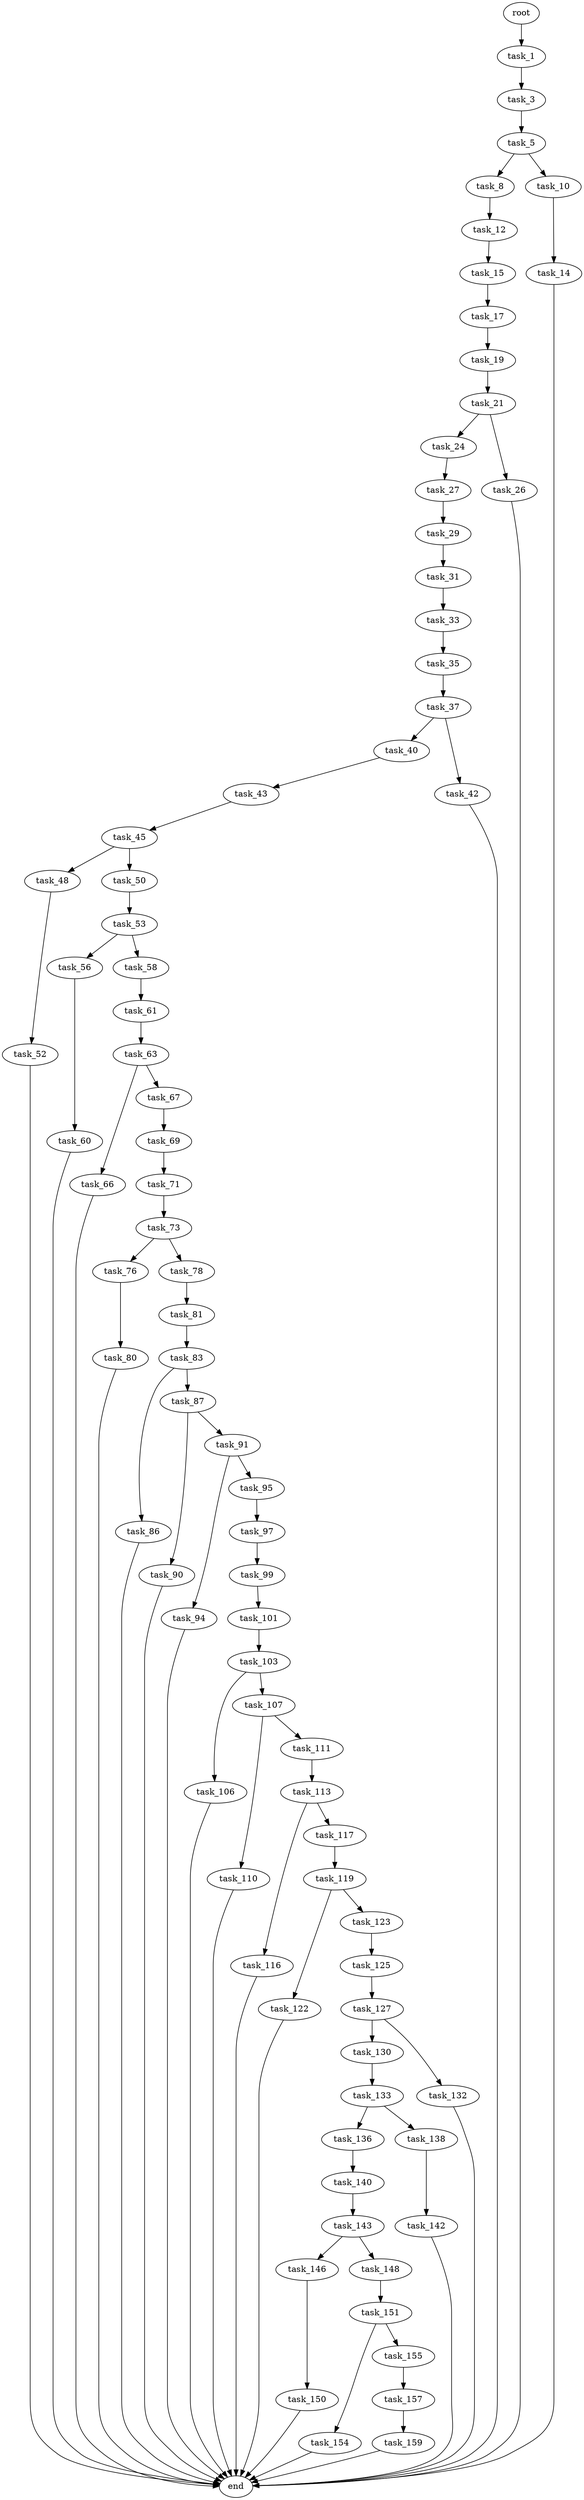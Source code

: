 digraph G {
  root [size="0.000000"];
  task_1 [size="14296074644.000000"];
  task_3 [size="1073741824000.000000"];
  task_5 [size="387029811292.000000"];
  task_8 [size="549755813888.000000"];
  task_10 [size="1362074611057.000000"];
  task_12 [size="2207236602.000000"];
  task_14 [size="140460045262.000000"];
  task_15 [size="589313588388.000000"];
  task_17 [size="28991029248.000000"];
  task_19 [size="4294477619.000000"];
  task_21 [size="8589934592.000000"];
  task_24 [size="3429589598.000000"];
  task_26 [size="231928233984.000000"];
  task_27 [size="4567512723.000000"];
  task_29 [size="1624952871.000000"];
  task_31 [size="231928233984.000000"];
  task_33 [size="68719476736.000000"];
  task_35 [size="471144877132.000000"];
  task_37 [size="1073741824000.000000"];
  task_40 [size="563667926.000000"];
  task_42 [size="783085655778.000000"];
  task_43 [size="10278226863.000000"];
  task_45 [size="247366829190.000000"];
  task_48 [size="54521144906.000000"];
  task_50 [size="6883354899.000000"];
  task_52 [size="105288634557.000000"];
  task_53 [size="28991029248.000000"];
  task_56 [size="28991029248.000000"];
  task_58 [size="549755813888.000000"];
  task_60 [size="549755813888.000000"];
  task_61 [size="28991029248.000000"];
  task_63 [size="42544222226.000000"];
  task_66 [size="134217728000.000000"];
  task_67 [size="41216869293.000000"];
  task_69 [size="13765952661.000000"];
  task_71 [size="1073741824000.000000"];
  task_73 [size="4145555393.000000"];
  task_76 [size="68719476736.000000"];
  task_78 [size="6218033745.000000"];
  task_80 [size="642861492301.000000"];
  task_81 [size="423352068509.000000"];
  task_83 [size="8589934592.000000"];
  task_86 [size="134217728000.000000"];
  task_87 [size="28991029248.000000"];
  task_90 [size="68567671138.000000"];
  task_91 [size="39738473647.000000"];
  task_94 [size="68719476736.000000"];
  task_95 [size="231928233984.000000"];
  task_97 [size="406848567.000000"];
  task_99 [size="231928233984.000000"];
  task_101 [size="134217728000.000000"];
  task_103 [size="1065333613175.000000"];
  task_106 [size="28000302058.000000"];
  task_107 [size="2249748151.000000"];
  task_110 [size="1830261121.000000"];
  task_111 [size="231928233984.000000"];
  task_113 [size="8148244935.000000"];
  task_116 [size="1080087877048.000000"];
  task_117 [size="8589934592.000000"];
  task_119 [size="1205880828859.000000"];
  task_122 [size="134217728000.000000"];
  task_123 [size="66241495446.000000"];
  task_125 [size="84693601072.000000"];
  task_127 [size="9618203604.000000"];
  task_130 [size="5964442771.000000"];
  task_132 [size="16298508009.000000"];
  task_133 [size="718105300092.000000"];
  task_136 [size="178048970085.000000"];
  task_138 [size="134217728000.000000"];
  task_140 [size="873719180.000000"];
  task_142 [size="565895918957.000000"];
  task_143 [size="1568669563.000000"];
  task_146 [size="14554277583.000000"];
  task_148 [size="436513720085.000000"];
  task_150 [size="3240896914.000000"];
  task_151 [size="68719476736.000000"];
  task_154 [size="549755813888.000000"];
  task_155 [size="8337317617.000000"];
  task_157 [size="16242787580.000000"];
  task_159 [size="792796715996.000000"];
  end [size="0.000000"];

  root -> task_1 [size="1.000000"];
  task_1 -> task_3 [size="301989888.000000"];
  task_3 -> task_5 [size="838860800.000000"];
  task_5 -> task_8 [size="411041792.000000"];
  task_5 -> task_10 [size="411041792.000000"];
  task_8 -> task_12 [size="536870912.000000"];
  task_10 -> task_14 [size="838860800.000000"];
  task_12 -> task_15 [size="209715200.000000"];
  task_14 -> end [size="1.000000"];
  task_15 -> task_17 [size="536870912.000000"];
  task_17 -> task_19 [size="75497472.000000"];
  task_19 -> task_21 [size="75497472.000000"];
  task_21 -> task_24 [size="33554432.000000"];
  task_21 -> task_26 [size="33554432.000000"];
  task_24 -> task_27 [size="75497472.000000"];
  task_26 -> end [size="1.000000"];
  task_27 -> task_29 [size="75497472.000000"];
  task_29 -> task_31 [size="33554432.000000"];
  task_31 -> task_33 [size="301989888.000000"];
  task_33 -> task_35 [size="134217728.000000"];
  task_35 -> task_37 [size="411041792.000000"];
  task_37 -> task_40 [size="838860800.000000"];
  task_37 -> task_42 [size="838860800.000000"];
  task_40 -> task_43 [size="33554432.000000"];
  task_42 -> end [size="1.000000"];
  task_43 -> task_45 [size="301989888.000000"];
  task_45 -> task_48 [size="209715200.000000"];
  task_45 -> task_50 [size="209715200.000000"];
  task_48 -> task_52 [size="75497472.000000"];
  task_50 -> task_53 [size="209715200.000000"];
  task_52 -> end [size="1.000000"];
  task_53 -> task_56 [size="75497472.000000"];
  task_53 -> task_58 [size="75497472.000000"];
  task_56 -> task_60 [size="75497472.000000"];
  task_58 -> task_61 [size="536870912.000000"];
  task_60 -> end [size="1.000000"];
  task_61 -> task_63 [size="75497472.000000"];
  task_63 -> task_66 [size="838860800.000000"];
  task_63 -> task_67 [size="838860800.000000"];
  task_66 -> end [size="1.000000"];
  task_67 -> task_69 [size="33554432.000000"];
  task_69 -> task_71 [size="536870912.000000"];
  task_71 -> task_73 [size="838860800.000000"];
  task_73 -> task_76 [size="134217728.000000"];
  task_73 -> task_78 [size="134217728.000000"];
  task_76 -> task_80 [size="134217728.000000"];
  task_78 -> task_81 [size="134217728.000000"];
  task_80 -> end [size="1.000000"];
  task_81 -> task_83 [size="838860800.000000"];
  task_83 -> task_86 [size="33554432.000000"];
  task_83 -> task_87 [size="33554432.000000"];
  task_86 -> end [size="1.000000"];
  task_87 -> task_90 [size="75497472.000000"];
  task_87 -> task_91 [size="75497472.000000"];
  task_90 -> end [size="1.000000"];
  task_91 -> task_94 [size="838860800.000000"];
  task_91 -> task_95 [size="838860800.000000"];
  task_94 -> end [size="1.000000"];
  task_95 -> task_97 [size="301989888.000000"];
  task_97 -> task_99 [size="33554432.000000"];
  task_99 -> task_101 [size="301989888.000000"];
  task_101 -> task_103 [size="209715200.000000"];
  task_103 -> task_106 [size="838860800.000000"];
  task_103 -> task_107 [size="838860800.000000"];
  task_106 -> end [size="1.000000"];
  task_107 -> task_110 [size="134217728.000000"];
  task_107 -> task_111 [size="134217728.000000"];
  task_110 -> end [size="1.000000"];
  task_111 -> task_113 [size="301989888.000000"];
  task_113 -> task_116 [size="134217728.000000"];
  task_113 -> task_117 [size="134217728.000000"];
  task_116 -> end [size="1.000000"];
  task_117 -> task_119 [size="33554432.000000"];
  task_119 -> task_122 [size="838860800.000000"];
  task_119 -> task_123 [size="838860800.000000"];
  task_122 -> end [size="1.000000"];
  task_123 -> task_125 [size="209715200.000000"];
  task_125 -> task_127 [size="75497472.000000"];
  task_127 -> task_130 [size="301989888.000000"];
  task_127 -> task_132 [size="301989888.000000"];
  task_130 -> task_133 [size="411041792.000000"];
  task_132 -> end [size="1.000000"];
  task_133 -> task_136 [size="679477248.000000"];
  task_133 -> task_138 [size="679477248.000000"];
  task_136 -> task_140 [size="411041792.000000"];
  task_138 -> task_142 [size="209715200.000000"];
  task_140 -> task_143 [size="75497472.000000"];
  task_142 -> end [size="1.000000"];
  task_143 -> task_146 [size="33554432.000000"];
  task_143 -> task_148 [size="33554432.000000"];
  task_146 -> task_150 [size="33554432.000000"];
  task_148 -> task_151 [size="679477248.000000"];
  task_150 -> end [size="1.000000"];
  task_151 -> task_154 [size="134217728.000000"];
  task_151 -> task_155 [size="134217728.000000"];
  task_154 -> end [size="1.000000"];
  task_155 -> task_157 [size="301989888.000000"];
  task_157 -> task_159 [size="33554432.000000"];
  task_159 -> end [size="1.000000"];
}
